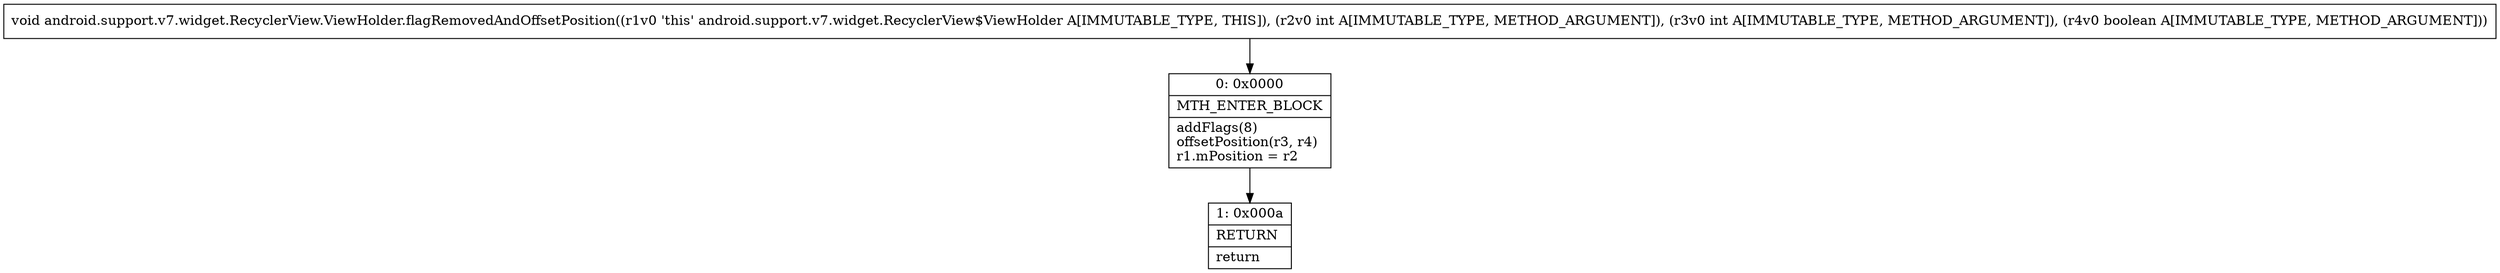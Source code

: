 digraph "CFG forandroid.support.v7.widget.RecyclerView.ViewHolder.flagRemovedAndOffsetPosition(IIZ)V" {
Node_0 [shape=record,label="{0\:\ 0x0000|MTH_ENTER_BLOCK\l|addFlags(8)\loffsetPosition(r3, r4)\lr1.mPosition = r2\l}"];
Node_1 [shape=record,label="{1\:\ 0x000a|RETURN\l|return\l}"];
MethodNode[shape=record,label="{void android.support.v7.widget.RecyclerView.ViewHolder.flagRemovedAndOffsetPosition((r1v0 'this' android.support.v7.widget.RecyclerView$ViewHolder A[IMMUTABLE_TYPE, THIS]), (r2v0 int A[IMMUTABLE_TYPE, METHOD_ARGUMENT]), (r3v0 int A[IMMUTABLE_TYPE, METHOD_ARGUMENT]), (r4v0 boolean A[IMMUTABLE_TYPE, METHOD_ARGUMENT])) }"];
MethodNode -> Node_0;
Node_0 -> Node_1;
}


